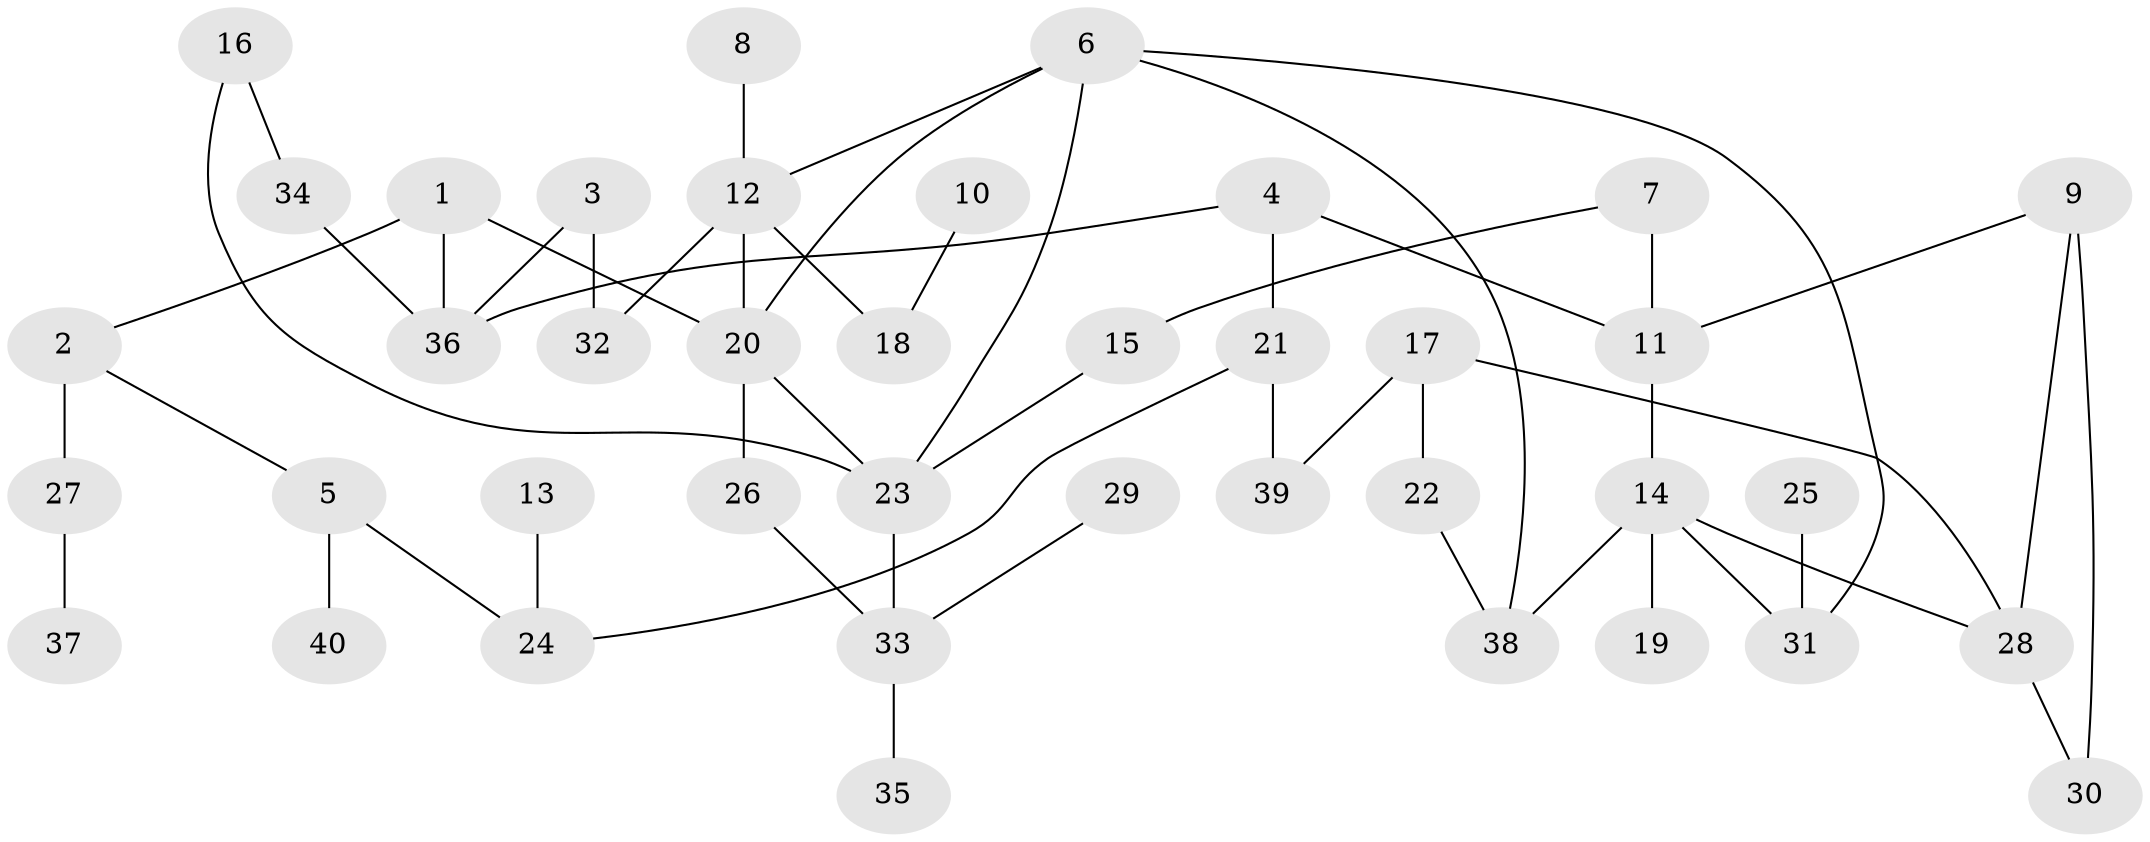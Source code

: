 // original degree distribution, {3: 0.23076923076923078, 5: 0.06153846153846154, 4: 0.1076923076923077, 2: 0.27692307692307694, 6: 0.03076923076923077, 1: 0.2923076923076923}
// Generated by graph-tools (version 1.1) at 2025/36/03/04/25 23:36:01]
// undirected, 40 vertices, 52 edges
graph export_dot {
  node [color=gray90,style=filled];
  1;
  2;
  3;
  4;
  5;
  6;
  7;
  8;
  9;
  10;
  11;
  12;
  13;
  14;
  15;
  16;
  17;
  18;
  19;
  20;
  21;
  22;
  23;
  24;
  25;
  26;
  27;
  28;
  29;
  30;
  31;
  32;
  33;
  34;
  35;
  36;
  37;
  38;
  39;
  40;
  1 -- 2 [weight=1.0];
  1 -- 20 [weight=1.0];
  1 -- 36 [weight=1.0];
  2 -- 5 [weight=1.0];
  2 -- 27 [weight=2.0];
  3 -- 32 [weight=1.0];
  3 -- 36 [weight=1.0];
  4 -- 11 [weight=1.0];
  4 -- 21 [weight=1.0];
  4 -- 36 [weight=1.0];
  5 -- 24 [weight=1.0];
  5 -- 40 [weight=2.0];
  6 -- 12 [weight=1.0];
  6 -- 20 [weight=1.0];
  6 -- 23 [weight=1.0];
  6 -- 31 [weight=1.0];
  6 -- 38 [weight=1.0];
  7 -- 11 [weight=1.0];
  7 -- 15 [weight=1.0];
  8 -- 12 [weight=1.0];
  9 -- 11 [weight=1.0];
  9 -- 28 [weight=1.0];
  9 -- 30 [weight=1.0];
  10 -- 18 [weight=1.0];
  11 -- 14 [weight=1.0];
  12 -- 18 [weight=1.0];
  12 -- 20 [weight=1.0];
  12 -- 32 [weight=1.0];
  13 -- 24 [weight=1.0];
  14 -- 19 [weight=1.0];
  14 -- 28 [weight=1.0];
  14 -- 31 [weight=1.0];
  14 -- 38 [weight=1.0];
  15 -- 23 [weight=2.0];
  16 -- 23 [weight=1.0];
  16 -- 34 [weight=1.0];
  17 -- 22 [weight=1.0];
  17 -- 28 [weight=1.0];
  17 -- 39 [weight=1.0];
  20 -- 23 [weight=1.0];
  20 -- 26 [weight=1.0];
  21 -- 24 [weight=1.0];
  21 -- 39 [weight=1.0];
  22 -- 38 [weight=1.0];
  23 -- 33 [weight=1.0];
  25 -- 31 [weight=1.0];
  26 -- 33 [weight=1.0];
  27 -- 37 [weight=1.0];
  28 -- 30 [weight=1.0];
  29 -- 33 [weight=1.0];
  33 -- 35 [weight=1.0];
  34 -- 36 [weight=1.0];
}
